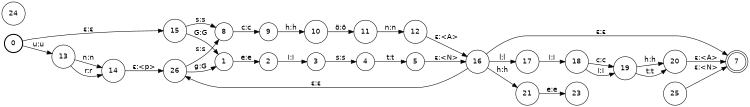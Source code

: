 digraph FSM {
  graph [
    rankdir = LR
    size = "5.0,5.0"
    fontsize = 14
    label = ""
    nodesep = "0.250000"
    ranksep = "0.400000"
    center = 1
  ];
  node [ 
    fontname="Helvetica"
    fontsize=14
  ];
  edge [ 
    fontname="Helvetica"
    fontsize=14
  ];

0 [label = "0", shape = circle, style = bold]
  0 -> 13 [label = "u:u"] 
  0 -> 15 [label = "ε:ε"]
15 [label = "15", shape = circle, style = solid]
  15 -> 1 [label = "G:G"]
  15 -> 8 [label = "s:s"]
1 [label = "1", shape = circle, style = solid]
  1 -> 2 [label = "e:e"]
2 [label = "2", shape = circle, style = solid]
  2 -> 3 [label = "i:i"]
3 [label = "3", shape = circle, style = solid]
  3 -> 4 [label = "s:s"]
4 [label = "4", shape = circle, style = solid]
  4 -> 5 [label = "t:t"]
5 [label = "5", shape = circle, style = solid]
  5 -> 16 [label = "ε:<N>"]
7 [label = "7", shape = doublecircle, style = solid]
8 [label = "8", shape = circle, style = solid]
  8 -> 9 [label = "c:c"]
9 [label = "9", shape = circle, style = solid]
  9 -> 10 [label = "h:h"]
10 [label = "10", shape = circle, style = solid]
  10 -> 11 [label = "ö:ö"]
11 [label = "11", shape = circle, style = solid]
  11 -> 12 [label = "n:n"]
12 [label = "12", shape = circle, style = solid]
  12 -> 16 [label = "ε:<A>"]
13 [label = "13", shape = circle, style = solid]
  13 -> 14 [label = "n:n"]
  13 -> 14 [label = "r:r"]
14 [label = "14", shape = circle, style = solid]
  14 -> 26 [label = "ε:<p>"]
16 [label = "16", shape = circle, style = solid]
  16 -> 7 [label = "ε:ε"]
  16 -> 17 [label = "l:l"] 
  16 -> 21 [label = "h:h"] 
  16 -> 26 [label = "ε:ε"]
17 [label = "17", shape = circle, style = solid]
  17 -> 18 [label = "i:i"] 
18 [label = "18", shape = circle, style = solid]
  18 -> 19 [label = "c:c"] 
19 [label = "19", shape = circle, style = solid]
  19 -> 20 [label = "h:h"] 
20 [label = "20", shape = circle, style = solid]
  20 -> 7 [label = "ε:<A>"]
21 [label = "21", shape = circle, style = solid]
  21 -> 22 [label = "e:e"] 
22 [label = "23", shape = circle, style = solid]
  18 -> 19 [label = "i:i"] 
24 [label = "24", shape = circle, style = solid]
  19 -> 20 [label = "t:t"] 
25 [label = "25", shape = circle, style = solid]
  25 -> 7 [label = "ε:<N>"]
26 [label = "26", shape = circle, style = solid]
  26 -> 1 [label = "g:G"]
  26 -> 8 [label = "s:s"]
}
